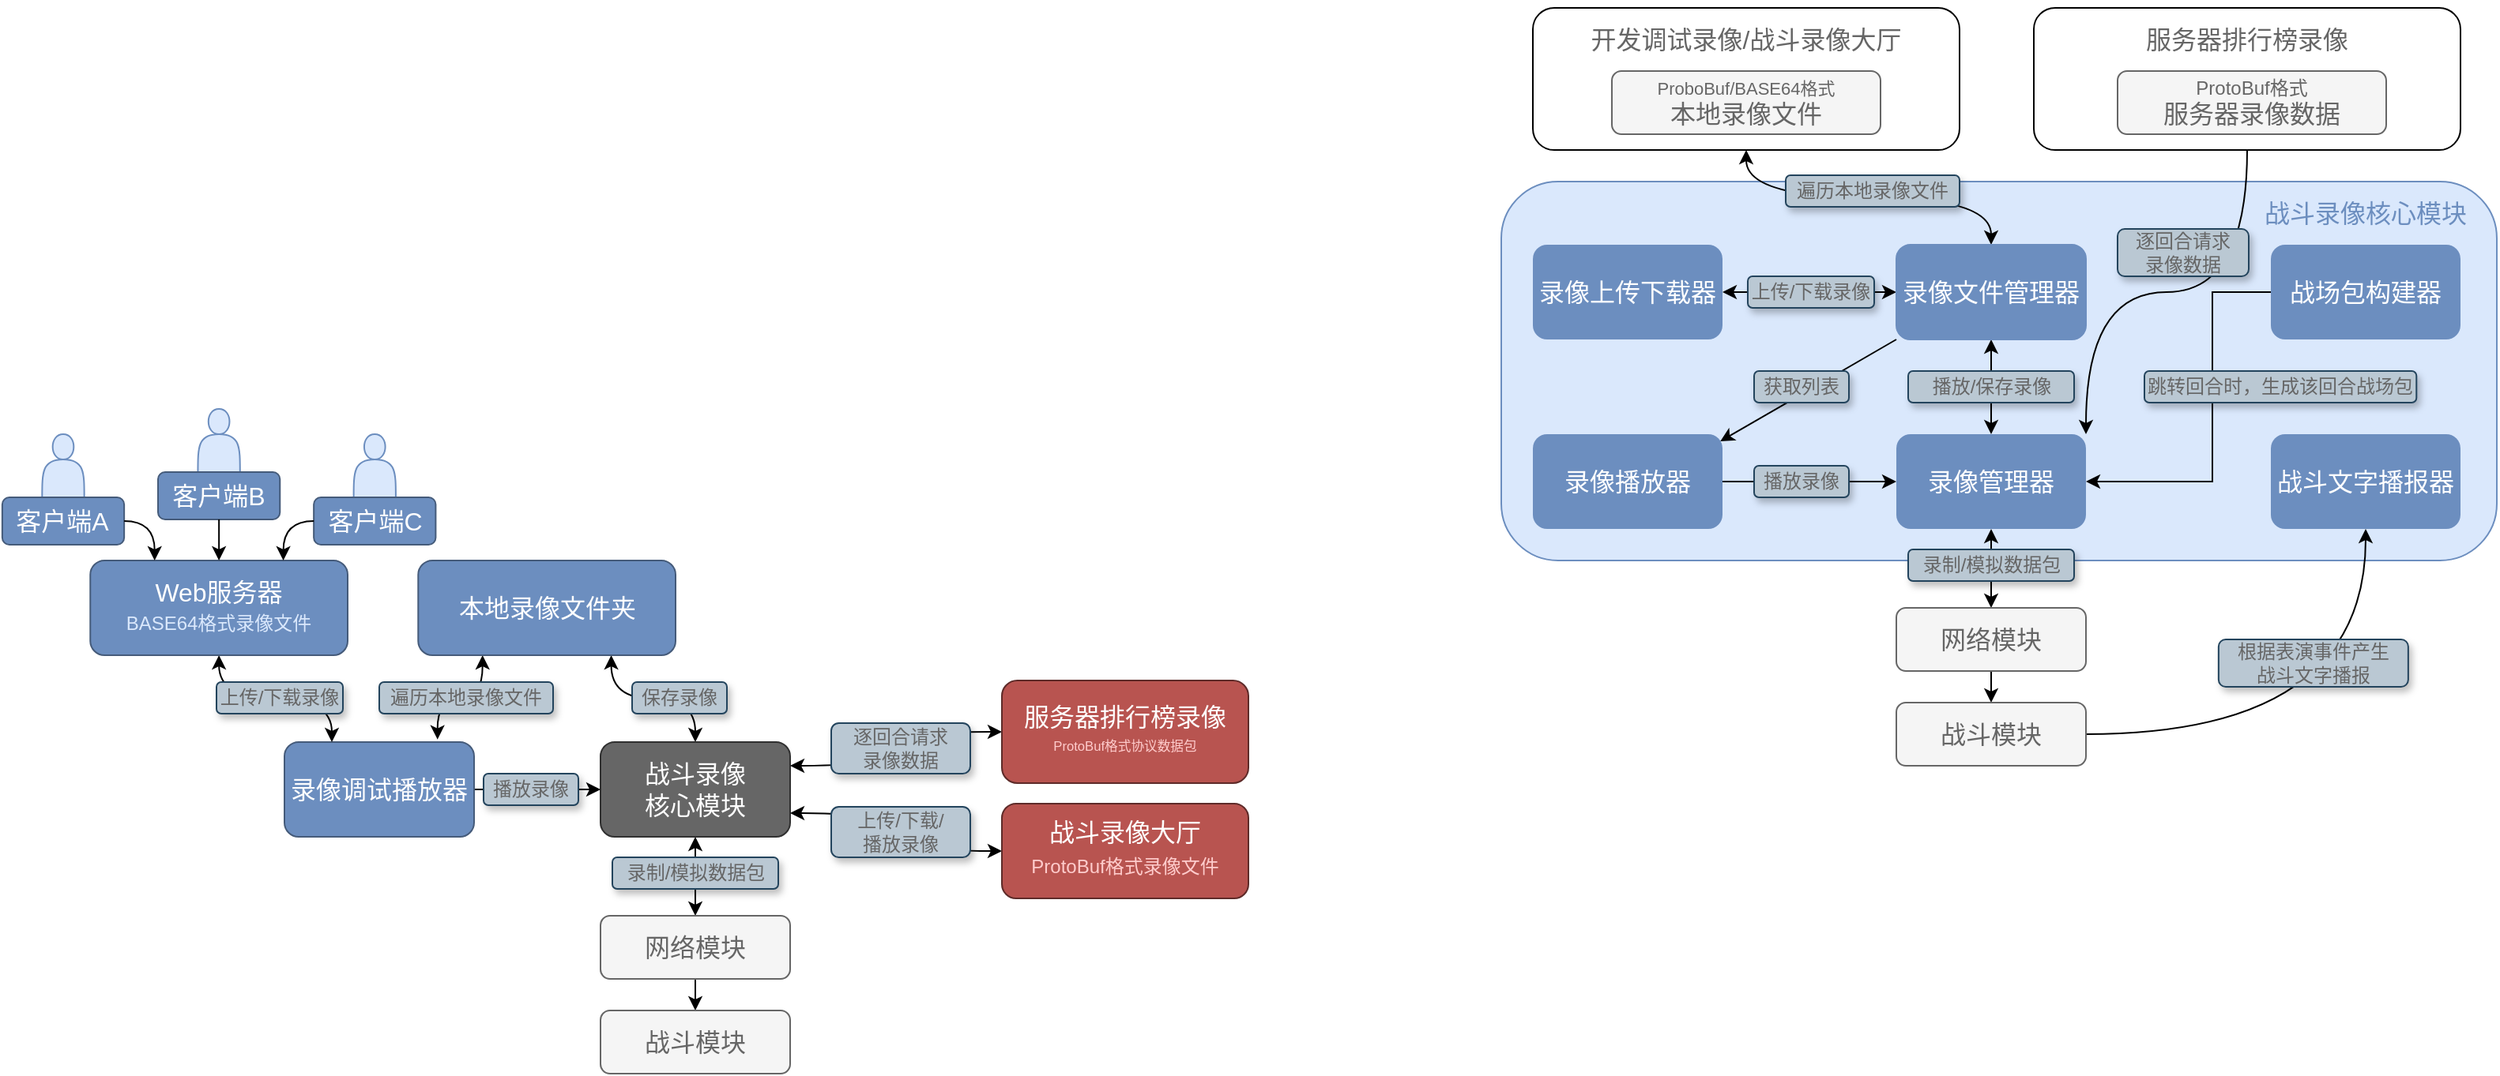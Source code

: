 <mxfile version="12.5.8" type="github">
  <diagram id="rBwII-8od3Iu58Jp_hPn" name="第 1 页">
    <mxGraphModel dx="2839" dy="620" grid="1" gridSize="10" guides="1" tooltips="1" connect="1" arrows="1" fold="1" page="1" pageScale="1" pageWidth="827" pageHeight="1169" math="0" shadow="0">
      <root>
        <mxCell id="0"/>
        <mxCell id="1" parent="0"/>
        <mxCell id="18EafaTd0Z_206U8gu5t-16" value="" style="rounded=1;whiteSpace=wrap;html=1;fillColor=#dae8fc;strokeColor=#6c8ebf;" parent="1" vertex="1">
          <mxGeometry x="-80" y="190" width="630" height="240" as="geometry"/>
        </mxCell>
        <mxCell id="18EafaTd0Z_206U8gu5t-50" style="edgeStyle=orthogonalEdgeStyle;rounded=0;orthogonalLoop=1;jettySize=auto;html=1;exitX=0.5;exitY=1;exitDx=0;exitDy=0;entryX=0.5;entryY=0;entryDx=0;entryDy=0;startArrow=classic;startFill=1;curved=1;" parent="1" source="18EafaTd0Z_206U8gu5t-31" target="18EafaTd0Z_206U8gu5t-3" edge="1">
          <mxGeometry relative="1" as="geometry"/>
        </mxCell>
        <mxCell id="18EafaTd0Z_206U8gu5t-31" value="" style="rounded=1;whiteSpace=wrap;html=1;fillColor=none;" parent="1" vertex="1">
          <mxGeometry x="-60" y="80" width="270" height="90" as="geometry"/>
        </mxCell>
        <mxCell id="18EafaTd0Z_206U8gu5t-51" style="edgeStyle=orthogonalEdgeStyle;curved=1;rounded=0;orthogonalLoop=1;jettySize=auto;html=1;exitX=0.5;exitY=1;exitDx=0;exitDy=0;entryX=1;entryY=0;entryDx=0;entryDy=0;startArrow=none;startFill=0;" parent="1" source="18EafaTd0Z_206U8gu5t-21" target="18EafaTd0Z_206U8gu5t-1" edge="1">
          <mxGeometry relative="1" as="geometry"/>
        </mxCell>
        <mxCell id="18EafaTd0Z_206U8gu5t-21" value="" style="rounded=1;whiteSpace=wrap;html=1;fillColor=none;" parent="1" vertex="1">
          <mxGeometry x="257" y="80" width="270" height="90" as="geometry"/>
        </mxCell>
        <mxCell id="18EafaTd0Z_206U8gu5t-18" style="edgeStyle=orthogonalEdgeStyle;rounded=0;orthogonalLoop=1;jettySize=auto;html=1;startArrow=classic;startFill=1;" parent="1" source="18EafaTd0Z_206U8gu5t-1" target="18EafaTd0Z_206U8gu5t-12" edge="1">
          <mxGeometry relative="1" as="geometry"/>
        </mxCell>
        <mxCell id="18EafaTd0Z_206U8gu5t-27" style="edgeStyle=orthogonalEdgeStyle;rounded=0;orthogonalLoop=1;jettySize=auto;html=1;exitX=0.5;exitY=0;exitDx=0;exitDy=0;entryX=0.5;entryY=1;entryDx=0;entryDy=0;startArrow=classic;startFill=1;" parent="1" source="18EafaTd0Z_206U8gu5t-1" target="18EafaTd0Z_206U8gu5t-3" edge="1">
          <mxGeometry relative="1" as="geometry"/>
        </mxCell>
        <mxCell id="18EafaTd0Z_206U8gu5t-1" value="&lt;font color=&quot;#ffffff&quot;&gt;&lt;span style=&quot;font-size: 16px&quot;&gt;录像管理器&lt;/span&gt;&lt;/font&gt;" style="rounded=1;whiteSpace=wrap;html=1;fillColor=#6C8EBF;strokeColor=none;" parent="1" vertex="1">
          <mxGeometry x="170" y="350" width="120" height="60" as="geometry"/>
        </mxCell>
        <mxCell id="18EafaTd0Z_206U8gu5t-39" style="rounded=0;orthogonalLoop=1;jettySize=auto;html=1;exitX=0;exitY=1;exitDx=0;exitDy=0;entryX=0.988;entryY=0.076;entryDx=0;entryDy=0;entryPerimeter=0;" parent="1" source="18EafaTd0Z_206U8gu5t-3" target="18EafaTd0Z_206U8gu5t-4" edge="1">
          <mxGeometry relative="1" as="geometry"/>
        </mxCell>
        <mxCell id="18EafaTd0Z_206U8gu5t-40" style="edgeStyle=none;rounded=0;orthogonalLoop=1;jettySize=auto;html=1;exitX=0;exitY=0.5;exitDx=0;exitDy=0;entryX=1;entryY=0.5;entryDx=0;entryDy=0;startArrow=classic;startFill=1;" parent="1" source="18EafaTd0Z_206U8gu5t-3" target="18EafaTd0Z_206U8gu5t-15" edge="1">
          <mxGeometry relative="1" as="geometry"/>
        </mxCell>
        <mxCell id="18EafaTd0Z_206U8gu5t-3" value="&lt;font style=&quot;font-size: 16px&quot; color=&quot;#ffffff&quot;&gt;录像文件管理器&lt;/font&gt;" style="rounded=1;whiteSpace=wrap;html=1;fillColor=#6C8EBF;strokeColor=#6c8ebf;" parent="1" vertex="1">
          <mxGeometry x="170" y="230" width="120" height="60" as="geometry"/>
        </mxCell>
        <mxCell id="18EafaTd0Z_206U8gu5t-26" style="edgeStyle=orthogonalEdgeStyle;rounded=0;orthogonalLoop=1;jettySize=auto;html=1;exitX=1;exitY=0.5;exitDx=0;exitDy=0;" parent="1" source="18EafaTd0Z_206U8gu5t-4" target="18EafaTd0Z_206U8gu5t-1" edge="1">
          <mxGeometry relative="1" as="geometry"/>
        </mxCell>
        <mxCell id="18EafaTd0Z_206U8gu5t-4" value="&lt;span style=&quot;font-size: 16px&quot;&gt;&lt;font color=&quot;#ffffff&quot;&gt;录像播放器&lt;/font&gt;&lt;/span&gt;" style="rounded=1;whiteSpace=wrap;html=1;fillColor=#6C8EBF;strokeColor=none;" parent="1" vertex="1">
          <mxGeometry x="-60" y="350" width="120" height="60" as="geometry"/>
        </mxCell>
        <mxCell id="18EafaTd0Z_206U8gu5t-34" style="edgeStyle=orthogonalEdgeStyle;rounded=0;orthogonalLoop=1;jettySize=auto;html=1;exitX=0;exitY=0.5;exitDx=0;exitDy=0;entryX=1;entryY=0.5;entryDx=0;entryDy=0;" parent="1" source="18EafaTd0Z_206U8gu5t-5" target="18EafaTd0Z_206U8gu5t-1" edge="1">
          <mxGeometry relative="1" as="geometry">
            <Array as="points">
              <mxPoint x="370" y="260"/>
              <mxPoint x="370" y="380"/>
            </Array>
          </mxGeometry>
        </mxCell>
        <mxCell id="18EafaTd0Z_206U8gu5t-5" value="&lt;font color=&quot;#ffffff&quot;&gt;&lt;span style=&quot;font-size: 16px&quot;&gt;战场包构建器&lt;/span&gt;&lt;/font&gt;" style="rounded=1;whiteSpace=wrap;html=1;fillColor=#6C8EBF;strokeColor=none;" parent="1" vertex="1">
          <mxGeometry x="407" y="230" width="120" height="60" as="geometry"/>
        </mxCell>
        <mxCell id="18EafaTd0Z_206U8gu5t-6" value="&lt;font color=&quot;#666666&quot;&gt;&lt;span style=&quot;font-size: 11px&quot;&gt;ProboBuf/BASE64格式&lt;br&gt;&lt;/span&gt;&lt;font style=&quot;font-size: 16px&quot;&gt;本地&lt;/font&gt;&lt;span style=&quot;font-size: 16px&quot;&gt;录像文件&lt;/span&gt;&lt;/font&gt;" style="rounded=1;whiteSpace=wrap;html=1;fillColor=#f5f5f5;strokeColor=#666666;fontColor=#333333;" parent="1" vertex="1">
          <mxGeometry x="-10" y="120" width="170" height="40" as="geometry"/>
        </mxCell>
        <mxCell id="18EafaTd0Z_206U8gu5t-7" value="&lt;font color=&quot;#ffffff&quot;&gt;&lt;span style=&quot;font-size: 16px&quot;&gt;战斗文字播报器&lt;/span&gt;&lt;/font&gt;" style="rounded=1;whiteSpace=wrap;html=1;fillColor=#6C8EBF;strokeColor=none;" parent="1" vertex="1">
          <mxGeometry x="407" y="350" width="120" height="60" as="geometry"/>
        </mxCell>
        <mxCell id="18EafaTd0Z_206U8gu5t-11" value="&lt;font color=&quot;#666666&quot;&gt;&lt;font style=&quot;font-size: 12px&quot;&gt;ProtoBuf格式&lt;/font&gt;&lt;br&gt;&lt;span style=&quot;font-size: 16px&quot;&gt;服务器&lt;/span&gt;&lt;font style=&quot;font-size: 16px&quot;&gt;录像数据&lt;/font&gt;&lt;/font&gt;" style="rounded=1;whiteSpace=wrap;html=1;fillColor=#f5f5f5;strokeColor=#666666;fontColor=#333333;" parent="1" vertex="1">
          <mxGeometry x="310" y="120" width="170" height="40" as="geometry"/>
        </mxCell>
        <mxCell id="18EafaTd0Z_206U8gu5t-19" style="edgeStyle=orthogonalEdgeStyle;rounded=0;orthogonalLoop=1;jettySize=auto;html=1;exitX=0.5;exitY=1;exitDx=0;exitDy=0;entryX=0.5;entryY=0;entryDx=0;entryDy=0;" parent="1" source="18EafaTd0Z_206U8gu5t-12" target="18EafaTd0Z_206U8gu5t-13" edge="1">
          <mxGeometry relative="1" as="geometry"/>
        </mxCell>
        <mxCell id="18EafaTd0Z_206U8gu5t-12" value="&lt;font color=&quot;#666666&quot;&gt;&lt;span style=&quot;font-size: 16px&quot;&gt;网络模块&lt;/span&gt;&lt;/font&gt;" style="rounded=1;whiteSpace=wrap;html=1;fillColor=#f5f5f5;strokeColor=#666666;fontColor=#333333;" parent="1" vertex="1">
          <mxGeometry x="170" y="460" width="120" height="40" as="geometry"/>
        </mxCell>
        <mxCell id="18EafaTd0Z_206U8gu5t-20" style="rounded=0;orthogonalLoop=1;jettySize=auto;html=1;exitX=1;exitY=0.5;exitDx=0;exitDy=0;entryX=0.5;entryY=1;entryDx=0;entryDy=0;edgeStyle=orthogonalEdgeStyle;curved=1;" parent="1" source="18EafaTd0Z_206U8gu5t-13" target="18EafaTd0Z_206U8gu5t-7" edge="1">
          <mxGeometry relative="1" as="geometry"/>
        </mxCell>
        <mxCell id="18EafaTd0Z_206U8gu5t-13" value="&lt;font color=&quot;#666666&quot;&gt;&lt;span style=&quot;font-size: 16px&quot;&gt;战斗模块&lt;/span&gt;&lt;/font&gt;" style="rounded=1;whiteSpace=wrap;html=1;fillColor=#f5f5f5;strokeColor=#666666;fontColor=#333333;" parent="1" vertex="1">
          <mxGeometry x="170" y="520" width="120" height="40" as="geometry"/>
        </mxCell>
        <mxCell id="18EafaTd0Z_206U8gu5t-15" value="&lt;font color=&quot;#ffffff&quot;&gt;&lt;span style=&quot;font-size: 16px&quot;&gt;录像上传下载器&lt;/span&gt;&lt;/font&gt;" style="rounded=1;whiteSpace=wrap;html=1;fillColor=#6C8EBF;strokeColor=none;" parent="1" vertex="1">
          <mxGeometry x="-60" y="230" width="120" height="60" as="geometry"/>
        </mxCell>
        <mxCell id="18EafaTd0Z_206U8gu5t-23" value="&lt;font style=&quot;font-size: 16px&quot; color=&quot;#666666&quot;&gt;开发调试录像/战斗录像大厅&lt;/font&gt;" style="text;html=1;strokeColor=none;fillColor=none;align=center;verticalAlign=middle;whiteSpace=wrap;rounded=0;" parent="1" vertex="1">
          <mxGeometry x="-35" y="80" width="220" height="40" as="geometry"/>
        </mxCell>
        <mxCell id="18EafaTd0Z_206U8gu5t-32" value="&lt;span style=&quot;font-size: 16px&quot;&gt;&lt;font color=&quot;#666666&quot;&gt;服务器排行榜录像&lt;/font&gt;&lt;/span&gt;" style="text;html=1;strokeColor=none;fillColor=none;align=center;verticalAlign=middle;whiteSpace=wrap;rounded=0;" parent="1" vertex="1">
          <mxGeometry x="327" y="75" width="130" height="50" as="geometry"/>
        </mxCell>
        <mxCell id="18EafaTd0Z_206U8gu5t-35" value="&lt;font color=&quot;#666666&quot;&gt;根据表演事件产生&lt;br&gt;战斗文字播报&lt;/font&gt;" style="text;html=1;align=center;verticalAlign=middle;whiteSpace=wrap;rounded=1;shadow=1;comic=0;glass=0;fillColor=#bac8d3;strokeColor=#23445d;" parent="1" vertex="1">
          <mxGeometry x="373.93" y="480" width="120" height="30" as="geometry"/>
        </mxCell>
        <mxCell id="18EafaTd0Z_206U8gu5t-37" value="&lt;font color=&quot;#666666&quot;&gt;跳转回合时，生成该回合战场包&lt;/font&gt;" style="text;html=1;align=center;verticalAlign=middle;whiteSpace=wrap;rounded=1;shadow=1;comic=0;glass=0;fillColor=#bac8d3;strokeColor=#23445d;" parent="1" vertex="1">
          <mxGeometry x="327" y="310" width="172.14" height="20" as="geometry"/>
        </mxCell>
        <mxCell id="18EafaTd0Z_206U8gu5t-38" value="&lt;font color=&quot;#6c8ebf&quot; style=&quot;font-size: 16px&quot;&gt;战斗录像核心模块&lt;/font&gt;" style="text;html=1;strokeColor=none;fillColor=none;align=center;verticalAlign=middle;whiteSpace=wrap;rounded=0;shadow=1;glass=0;comic=0;" parent="1" vertex="1">
          <mxGeometry x="402" y="200" width="130" height="20" as="geometry"/>
        </mxCell>
        <mxCell id="18EafaTd0Z_206U8gu5t-42" value="&lt;font color=&quot;#666666&quot;&gt;录制/模拟数据包&lt;/font&gt;" style="text;html=1;align=center;verticalAlign=middle;whiteSpace=wrap;rounded=1;shadow=1;comic=0;glass=0;fillColor=#bac8d3;strokeColor=#23445d;" parent="1" vertex="1">
          <mxGeometry x="177.5" y="423" width="105" height="20" as="geometry"/>
        </mxCell>
        <mxCell id="18EafaTd0Z_206U8gu5t-44" value="&lt;font color=&quot;#666666&quot;&gt;播放录像&lt;/font&gt;" style="text;html=1;align=center;verticalAlign=middle;whiteSpace=wrap;rounded=1;shadow=1;comic=0;glass=0;fillColor=#bac8d3;strokeColor=#23445d;" parent="1" vertex="1">
          <mxGeometry x="80" y="370" width="60" height="20" as="geometry"/>
        </mxCell>
        <mxCell id="18EafaTd0Z_206U8gu5t-45" value="&lt;font color=&quot;#666666&quot;&gt;获取列表&lt;/font&gt;" style="text;html=1;align=center;verticalAlign=middle;whiteSpace=wrap;rounded=1;shadow=1;comic=0;glass=0;fillColor=#bac8d3;strokeColor=#23445d;" parent="1" vertex="1">
          <mxGeometry x="80" y="310" width="60" height="20" as="geometry"/>
        </mxCell>
        <mxCell id="18EafaTd0Z_206U8gu5t-46" value="&lt;font color=&quot;#666666&quot;&gt;播放/保存录像&lt;/font&gt;" style="text;html=1;align=center;verticalAlign=middle;whiteSpace=wrap;rounded=1;shadow=1;comic=0;glass=0;fillColor=#bac8d3;strokeColor=#23445d;" parent="1" vertex="1">
          <mxGeometry x="177.5" y="310" width="105" height="20" as="geometry"/>
        </mxCell>
        <mxCell id="18EafaTd0Z_206U8gu5t-48" value="&lt;font color=&quot;#666666&quot;&gt;遍历本地录像文件&lt;/font&gt;" style="text;html=1;align=center;verticalAlign=middle;whiteSpace=wrap;rounded=1;shadow=1;comic=0;glass=0;fillColor=#bac8d3;strokeColor=#23445d;" parent="1" vertex="1">
          <mxGeometry x="100" y="186" width="110" height="20" as="geometry"/>
        </mxCell>
        <mxCell id="18EafaTd0Z_206U8gu5t-49" value="&lt;font color=&quot;#666666&quot;&gt;上传/下载录像&lt;/font&gt;" style="text;html=1;align=center;verticalAlign=middle;whiteSpace=wrap;rounded=1;shadow=1;comic=0;glass=0;fillColor=#bac8d3;strokeColor=#23445d;" parent="1" vertex="1">
          <mxGeometry x="76" y="250" width="80" height="20" as="geometry"/>
        </mxCell>
        <mxCell id="18EafaTd0Z_206U8gu5t-52" value="&lt;font color=&quot;#666666&quot;&gt;逐回合请求&lt;br&gt;录像数据&lt;/font&gt;" style="text;html=1;align=center;verticalAlign=middle;whiteSpace=wrap;rounded=1;shadow=1;comic=0;glass=0;fillColor=#bac8d3;strokeColor=#23445d;" parent="1" vertex="1">
          <mxGeometry x="310" y="220" width="83" height="30" as="geometry"/>
        </mxCell>
        <mxCell id="1h4kW-eVLY-6i_dEA7Pz-6" style="edgeStyle=orthogonalEdgeStyle;rounded=0;orthogonalLoop=1;jettySize=auto;html=1;startArrow=classic;startFill=1;" edge="1" parent="1" source="1h4kW-eVLY-6i_dEA7Pz-8" target="1h4kW-eVLY-6i_dEA7Pz-20">
          <mxGeometry relative="1" as="geometry"/>
        </mxCell>
        <mxCell id="1h4kW-eVLY-6i_dEA7Pz-75" style="edgeStyle=orthogonalEdgeStyle;curved=1;rounded=0;orthogonalLoop=1;jettySize=auto;html=1;exitX=0.5;exitY=0;exitDx=0;exitDy=0;entryX=0.75;entryY=1;entryDx=0;entryDy=0;startArrow=classic;startFill=1;" edge="1" parent="1" source="1h4kW-eVLY-6i_dEA7Pz-8" target="1h4kW-eVLY-6i_dEA7Pz-66">
          <mxGeometry relative="1" as="geometry"/>
        </mxCell>
        <mxCell id="1h4kW-eVLY-6i_dEA7Pz-8" value="&lt;span style=&quot;font-size: 16px&quot;&gt;&lt;font color=&quot;#ffffff&quot;&gt;战斗录像&lt;br&gt;核心模块&lt;/font&gt;&lt;/span&gt;" style="rounded=1;whiteSpace=wrap;html=1;fillColor=#666666;strokeColor=#303030;fontColor=#333333;" vertex="1" parent="1">
          <mxGeometry x="-650" y="545" width="120" height="60" as="geometry"/>
        </mxCell>
        <mxCell id="1h4kW-eVLY-6i_dEA7Pz-12" style="edgeStyle=orthogonalEdgeStyle;rounded=0;orthogonalLoop=1;jettySize=auto;html=1;exitX=1;exitY=0.5;exitDx=0;exitDy=0;entryX=0;entryY=0.5;entryDx=0;entryDy=0;" edge="1" parent="1" source="1h4kW-eVLY-6i_dEA7Pz-13" target="1h4kW-eVLY-6i_dEA7Pz-8">
          <mxGeometry relative="1" as="geometry">
            <mxPoint x="-610" y="575" as="targetPoint"/>
          </mxGeometry>
        </mxCell>
        <mxCell id="1h4kW-eVLY-6i_dEA7Pz-13" value="&lt;span style=&quot;font-size: 16px&quot;&gt;&lt;font color=&quot;#ffffff&quot;&gt;录像调试播放器&lt;/font&gt;&lt;/span&gt;" style="rounded=1;whiteSpace=wrap;html=1;fillColor=#6C8EBF;strokeColor=#455B7A;" vertex="1" parent="1">
          <mxGeometry x="-850" y="545" width="120" height="60" as="geometry"/>
        </mxCell>
        <mxCell id="1h4kW-eVLY-6i_dEA7Pz-19" style="edgeStyle=orthogonalEdgeStyle;rounded=0;orthogonalLoop=1;jettySize=auto;html=1;exitX=0.5;exitY=1;exitDx=0;exitDy=0;entryX=0.5;entryY=0;entryDx=0;entryDy=0;" edge="1" parent="1" source="1h4kW-eVLY-6i_dEA7Pz-20" target="1h4kW-eVLY-6i_dEA7Pz-22">
          <mxGeometry relative="1" as="geometry"/>
        </mxCell>
        <mxCell id="1h4kW-eVLY-6i_dEA7Pz-20" value="&lt;font color=&quot;#666666&quot;&gt;&lt;span style=&quot;font-size: 16px&quot;&gt;网络模块&lt;/span&gt;&lt;/font&gt;" style="rounded=1;whiteSpace=wrap;html=1;fillColor=#f5f5f5;strokeColor=#666666;fontColor=#333333;" vertex="1" parent="1">
          <mxGeometry x="-650" y="655" width="120" height="40" as="geometry"/>
        </mxCell>
        <mxCell id="1h4kW-eVLY-6i_dEA7Pz-22" value="&lt;font color=&quot;#666666&quot;&gt;&lt;span style=&quot;font-size: 16px&quot;&gt;战斗模块&lt;/span&gt;&lt;/font&gt;" style="rounded=1;whiteSpace=wrap;html=1;fillColor=#f5f5f5;strokeColor=#666666;fontColor=#333333;" vertex="1" parent="1">
          <mxGeometry x="-650" y="715" width="120" height="40" as="geometry"/>
        </mxCell>
        <mxCell id="1h4kW-eVLY-6i_dEA7Pz-29" value="&lt;font color=&quot;#666666&quot;&gt;录制/模拟数据包&lt;/font&gt;" style="text;html=1;align=center;verticalAlign=middle;whiteSpace=wrap;rounded=1;shadow=1;comic=0;glass=0;fillColor=#bac8d3;strokeColor=#23445d;" vertex="1" parent="1">
          <mxGeometry x="-642.5" y="618" width="105" height="20" as="geometry"/>
        </mxCell>
        <mxCell id="1h4kW-eVLY-6i_dEA7Pz-30" value="&lt;font color=&quot;#666666&quot;&gt;播放录像&lt;/font&gt;" style="text;html=1;align=center;verticalAlign=middle;whiteSpace=wrap;rounded=1;shadow=1;comic=0;glass=0;fillColor=#bac8d3;strokeColor=#23445d;" vertex="1" parent="1">
          <mxGeometry x="-724" y="565" width="60" height="20" as="geometry"/>
        </mxCell>
        <mxCell id="1h4kW-eVLY-6i_dEA7Pz-71" style="edgeStyle=orthogonalEdgeStyle;curved=1;rounded=0;orthogonalLoop=1;jettySize=auto;html=1;exitX=0.5;exitY=1;exitDx=0;exitDy=0;entryX=0.25;entryY=0;entryDx=0;entryDy=0;startArrow=classic;startFill=1;" edge="1" parent="1" source="1h4kW-eVLY-6i_dEA7Pz-38" target="1h4kW-eVLY-6i_dEA7Pz-13">
          <mxGeometry relative="1" as="geometry"/>
        </mxCell>
        <mxCell id="1h4kW-eVLY-6i_dEA7Pz-38" value="&lt;span style=&quot;color: rgb(255 , 255 , 255) ; font-size: 16px&quot;&gt;Web服务器&lt;/span&gt;&lt;br&gt;&lt;font style=&quot;font-size: 12px ; line-height: 160%&quot; color=&quot;#dae8fc&quot;&gt;BASE64格式录像文件&lt;/font&gt;" style="rounded=1;whiteSpace=wrap;html=1;fillColor=#6C8EBF;strokeColor=#455B7A;" vertex="1" parent="1">
          <mxGeometry x="-972.86" y="430" width="162.86" height="60" as="geometry"/>
        </mxCell>
        <mxCell id="1h4kW-eVLY-6i_dEA7Pz-44" value="" style="group" vertex="1" connectable="0" parent="1">
          <mxGeometry x="-1028.57" y="330" width="77.14" height="90" as="geometry"/>
        </mxCell>
        <mxCell id="1h4kW-eVLY-6i_dEA7Pz-41" value="" style="shape=actor;whiteSpace=wrap;html=1;fillColor=#dae8fc;strokeColor=#6c8ebf;" vertex="1" parent="1h4kW-eVLY-6i_dEA7Pz-44">
          <mxGeometry x="25.23" y="20" width="26.67" height="40" as="geometry"/>
        </mxCell>
        <mxCell id="1h4kW-eVLY-6i_dEA7Pz-39" value="&lt;font color=&quot;#ffffff&quot;&gt;&lt;span style=&quot;font-size: 16px&quot;&gt;客户端A&lt;/span&gt;&lt;/font&gt;" style="rounded=1;whiteSpace=wrap;html=1;fillColor=#6C8EBF;strokeColor=#455B7A;" vertex="1" parent="1h4kW-eVLY-6i_dEA7Pz-44">
          <mxGeometry y="60" width="77.14" height="30" as="geometry"/>
        </mxCell>
        <mxCell id="1h4kW-eVLY-6i_dEA7Pz-45" value="" style="group" vertex="1" connectable="0" parent="1">
          <mxGeometry x="-931.43" y="300" width="77.14" height="90" as="geometry"/>
        </mxCell>
        <mxCell id="1h4kW-eVLY-6i_dEA7Pz-47" value="" style="shape=actor;whiteSpace=wrap;html=1;fillColor=#dae8fc;strokeColor=#6c8ebf;" vertex="1" parent="1h4kW-eVLY-6i_dEA7Pz-45">
          <mxGeometry x="26.66" y="34" width="26.67" height="40" as="geometry"/>
        </mxCell>
        <mxCell id="1h4kW-eVLY-6i_dEA7Pz-46" value="&lt;font color=&quot;#ffffff&quot;&gt;&lt;span style=&quot;font-size: 16px&quot;&gt;客户端B&lt;/span&gt;&lt;/font&gt;" style="rounded=1;whiteSpace=wrap;html=1;fillColor=#6C8EBF;strokeColor=#455B7A;" vertex="1" parent="1h4kW-eVLY-6i_dEA7Pz-45">
          <mxGeometry x="1.43" y="74" width="77.14" height="30" as="geometry"/>
        </mxCell>
        <mxCell id="1h4kW-eVLY-6i_dEA7Pz-48" value="" style="group" vertex="1" connectable="0" parent="1">
          <mxGeometry x="-831.43" y="330" width="77.14" height="90" as="geometry"/>
        </mxCell>
        <mxCell id="1h4kW-eVLY-6i_dEA7Pz-50" value="" style="shape=actor;whiteSpace=wrap;html=1;fillColor=#dae8fc;strokeColor=#6c8ebf;" vertex="1" parent="1h4kW-eVLY-6i_dEA7Pz-48">
          <mxGeometry x="25.23" y="20" width="26.67" height="40" as="geometry"/>
        </mxCell>
        <mxCell id="1h4kW-eVLY-6i_dEA7Pz-49" value="&lt;font color=&quot;#ffffff&quot;&gt;&lt;span style=&quot;font-size: 16px&quot;&gt;客户端C&lt;/span&gt;&lt;/font&gt;" style="rounded=1;whiteSpace=wrap;html=1;fillColor=#6C8EBF;strokeColor=#455B7A;" vertex="1" parent="1h4kW-eVLY-6i_dEA7Pz-48">
          <mxGeometry y="60" width="77.14" height="30" as="geometry"/>
        </mxCell>
        <mxCell id="1h4kW-eVLY-6i_dEA7Pz-55" style="edgeStyle=orthogonalEdgeStyle;curved=1;rounded=0;orthogonalLoop=1;jettySize=auto;html=1;exitX=0.5;exitY=1;exitDx=0;exitDy=0;entryX=0.5;entryY=0;entryDx=0;entryDy=0;" edge="1" parent="1" source="1h4kW-eVLY-6i_dEA7Pz-46" target="1h4kW-eVLY-6i_dEA7Pz-38">
          <mxGeometry relative="1" as="geometry">
            <mxPoint x="-891.552" y="419.759" as="targetPoint"/>
          </mxGeometry>
        </mxCell>
        <mxCell id="1h4kW-eVLY-6i_dEA7Pz-56" style="edgeStyle=orthogonalEdgeStyle;curved=1;rounded=0;orthogonalLoop=1;jettySize=auto;html=1;exitX=0;exitY=0.5;exitDx=0;exitDy=0;entryX=0.75;entryY=0;entryDx=0;entryDy=0;" edge="1" parent="1" source="1h4kW-eVLY-6i_dEA7Pz-49" target="1h4kW-eVLY-6i_dEA7Pz-38">
          <mxGeometry relative="1" as="geometry">
            <mxPoint x="-850.862" y="419.759" as="targetPoint"/>
          </mxGeometry>
        </mxCell>
        <mxCell id="1h4kW-eVLY-6i_dEA7Pz-57" style="edgeStyle=orthogonalEdgeStyle;curved=1;rounded=0;orthogonalLoop=1;jettySize=auto;html=1;exitX=1;exitY=0.5;exitDx=0;exitDy=0;entryX=0.25;entryY=0;entryDx=0;entryDy=0;" edge="1" parent="1" source="1h4kW-eVLY-6i_dEA7Pz-39" target="1h4kW-eVLY-6i_dEA7Pz-38">
          <mxGeometry relative="1" as="geometry">
            <mxPoint x="-932.241" y="419.759" as="targetPoint"/>
          </mxGeometry>
        </mxCell>
        <mxCell id="1h4kW-eVLY-6i_dEA7Pz-59" value="&lt;font color=&quot;#666666&quot;&gt;上传/下载录像&lt;/font&gt;" style="text;html=1;align=center;verticalAlign=middle;whiteSpace=wrap;rounded=1;shadow=1;comic=0;glass=0;fillColor=#bac8d3;strokeColor=#23445d;" vertex="1" parent="1">
          <mxGeometry x="-893" y="507" width="80" height="20" as="geometry"/>
        </mxCell>
        <mxCell id="1h4kW-eVLY-6i_dEA7Pz-63" style="edgeStyle=orthogonalEdgeStyle;curved=1;rounded=0;orthogonalLoop=1;jettySize=auto;html=1;exitX=0;exitY=0.5;exitDx=0;exitDy=0;entryX=1;entryY=0.25;entryDx=0;entryDy=0;startArrow=classic;startFill=1;" edge="1" parent="1" source="1h4kW-eVLY-6i_dEA7Pz-60" target="1h4kW-eVLY-6i_dEA7Pz-8">
          <mxGeometry relative="1" as="geometry"/>
        </mxCell>
        <mxCell id="1h4kW-eVLY-6i_dEA7Pz-60" value="&lt;span style=&quot;color: rgb(255 , 255 , 255) ; font-size: 16px&quot;&gt;服务器排行榜录像&lt;/span&gt;&lt;br&gt;&lt;font style=&quot;line-height: 150%&quot; size=&quot;1&quot; color=&quot;#ffcccc&quot;&gt;&lt;sup style=&quot;line-height: 198%&quot;&gt;ProtoBuf格式协议数据包&lt;/sup&gt;&lt;/font&gt;" style="rounded=1;whiteSpace=wrap;html=1;fillColor=#B85450;strokeColor=#5E2B29;" vertex="1" parent="1">
          <mxGeometry x="-396" y="506" width="156" height="65" as="geometry"/>
        </mxCell>
        <mxCell id="1h4kW-eVLY-6i_dEA7Pz-64" style="edgeStyle=orthogonalEdgeStyle;curved=1;rounded=0;orthogonalLoop=1;jettySize=auto;html=1;exitX=0;exitY=0.5;exitDx=0;exitDy=0;entryX=1;entryY=0.75;entryDx=0;entryDy=0;startArrow=classic;startFill=1;" edge="1" parent="1" source="1h4kW-eVLY-6i_dEA7Pz-61" target="1h4kW-eVLY-6i_dEA7Pz-8">
          <mxGeometry relative="1" as="geometry"/>
        </mxCell>
        <mxCell id="1h4kW-eVLY-6i_dEA7Pz-61" value="&lt;span style=&quot;color: rgb(255 , 255 , 255) ; font-size: 16px&quot;&gt;战斗录像大厅&lt;/span&gt;&lt;br&gt;&lt;font style=&quot;line-height: 200% ; font-size: 12px&quot; color=&quot;#ffcccc&quot;&gt;ProtoBuf格式录像文件&lt;/font&gt;" style="rounded=1;whiteSpace=wrap;html=1;fillColor=#B85450;strokeColor=#5E2B29;fontColor=#ffffff;" vertex="1" parent="1">
          <mxGeometry x="-396" y="584" width="156" height="60" as="geometry"/>
        </mxCell>
        <mxCell id="1h4kW-eVLY-6i_dEA7Pz-67" style="edgeStyle=orthogonalEdgeStyle;curved=1;rounded=0;orthogonalLoop=1;jettySize=auto;html=1;exitX=0.25;exitY=1;exitDx=0;exitDy=0;entryX=0.807;entryY=-0.028;entryDx=0;entryDy=0;startArrow=classic;startFill=1;entryPerimeter=0;" edge="1" parent="1" source="1h4kW-eVLY-6i_dEA7Pz-66" target="1h4kW-eVLY-6i_dEA7Pz-13">
          <mxGeometry relative="1" as="geometry"/>
        </mxCell>
        <mxCell id="1h4kW-eVLY-6i_dEA7Pz-66" value="&lt;font color=&quot;#ffffff&quot;&gt;&lt;span style=&quot;font-size: 16px&quot;&gt;本地录像文件夹&lt;/span&gt;&lt;br&gt;&lt;/font&gt;" style="rounded=1;whiteSpace=wrap;html=1;fillColor=#6C8EBF;strokeColor=#455B7A;" vertex="1" parent="1">
          <mxGeometry x="-765.36" y="430" width="162.86" height="60" as="geometry"/>
        </mxCell>
        <mxCell id="1h4kW-eVLY-6i_dEA7Pz-33" value="&lt;font color=&quot;#666666&quot;&gt;遍历本地录像文件&lt;/font&gt;" style="text;html=1;align=center;verticalAlign=middle;whiteSpace=wrap;rounded=1;shadow=1;comic=0;glass=0;fillColor=#bac8d3;strokeColor=#23445d;" vertex="1" parent="1">
          <mxGeometry x="-790" y="507" width="110" height="20" as="geometry"/>
        </mxCell>
        <mxCell id="1h4kW-eVLY-6i_dEA7Pz-35" value="&lt;font color=&quot;#666666&quot;&gt;逐回合请求&lt;br&gt;录像数据&lt;/font&gt;" style="text;html=1;align=center;verticalAlign=middle;whiteSpace=wrap;rounded=1;shadow=1;comic=0;glass=0;fillColor=#bac8d3;strokeColor=#23445d;" vertex="1" parent="1">
          <mxGeometry x="-504" y="533" width="88" height="32" as="geometry"/>
        </mxCell>
        <mxCell id="1h4kW-eVLY-6i_dEA7Pz-32" value="&lt;font color=&quot;#666666&quot;&gt;上传/下载/&lt;br&gt;播放录像&lt;/font&gt;" style="text;html=1;align=center;verticalAlign=middle;whiteSpace=wrap;rounded=1;shadow=1;comic=0;glass=0;fillColor=#bac8d3;strokeColor=#23445d;" vertex="1" parent="1">
          <mxGeometry x="-504" y="586" width="88" height="32" as="geometry"/>
        </mxCell>
        <mxCell id="1h4kW-eVLY-6i_dEA7Pz-76" value="&lt;font color=&quot;#666666&quot;&gt;保存录像&lt;/font&gt;" style="text;html=1;align=center;verticalAlign=middle;whiteSpace=wrap;rounded=1;shadow=1;comic=0;glass=0;fillColor=#bac8d3;strokeColor=#23445d;" vertex="1" parent="1">
          <mxGeometry x="-630" y="507" width="60" height="20" as="geometry"/>
        </mxCell>
      </root>
    </mxGraphModel>
  </diagram>
</mxfile>
